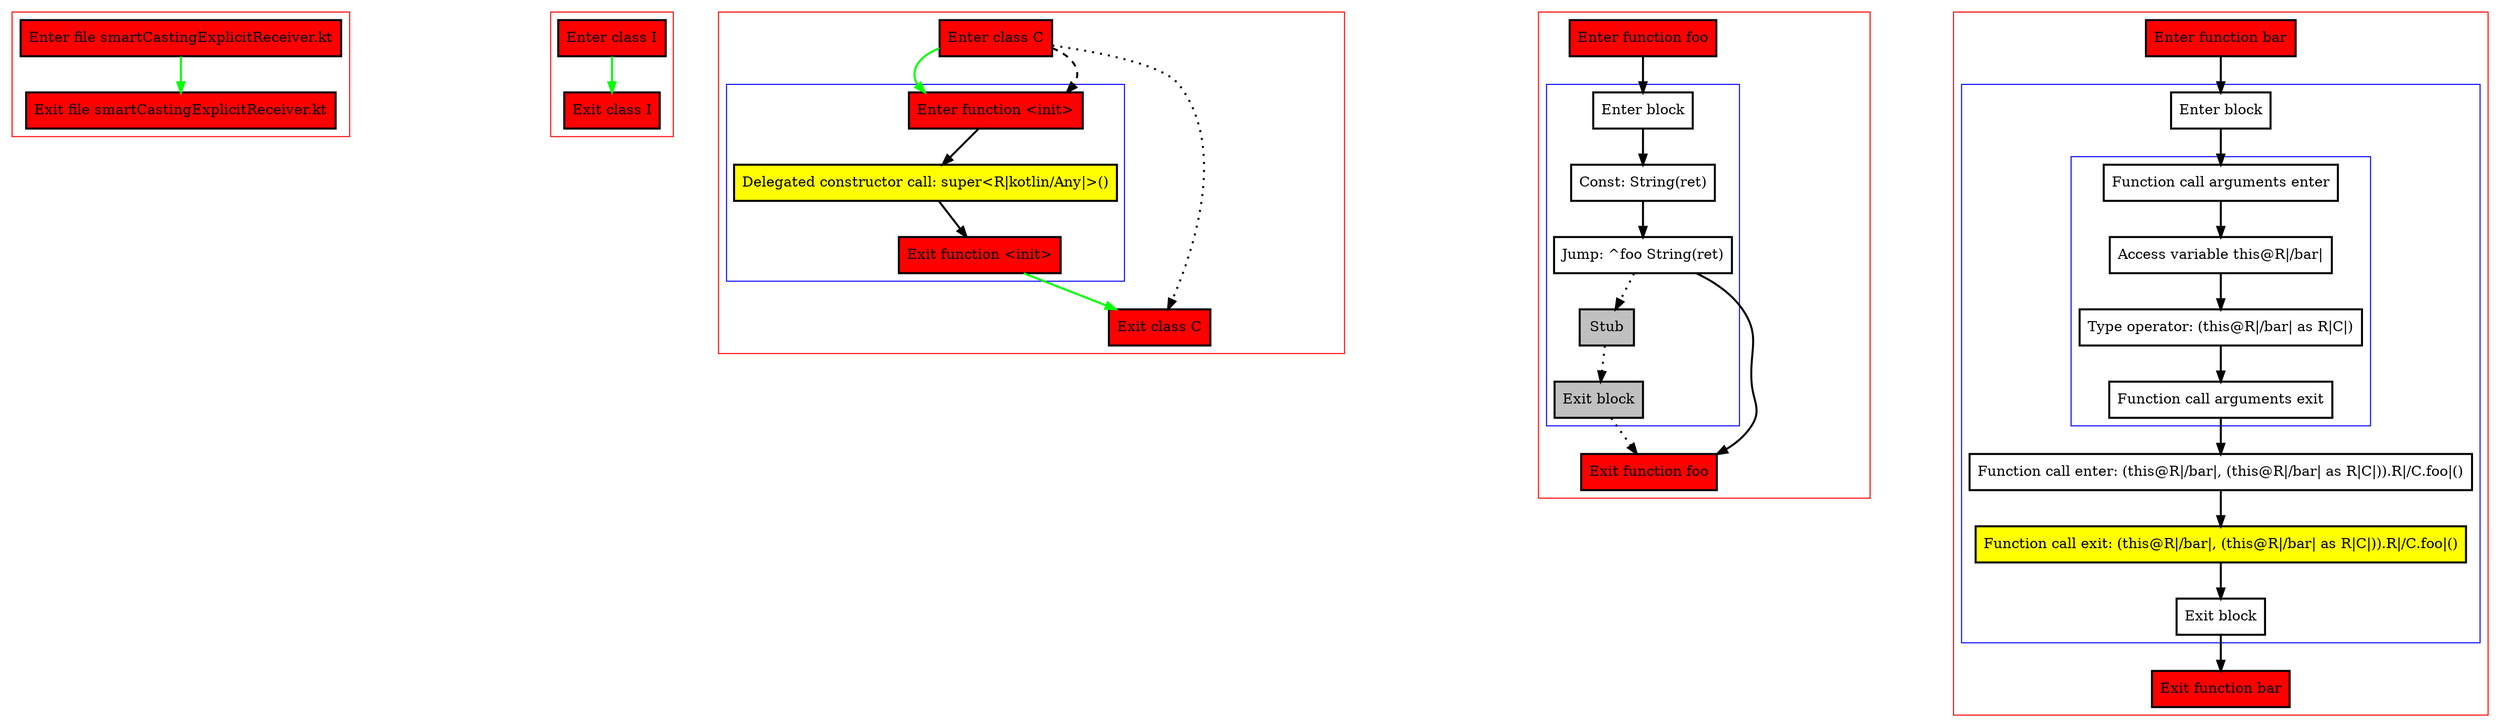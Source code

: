 digraph smartCastingExplicitReceiver_kt {
    graph [nodesep=3]
    node [shape=box penwidth=2]
    edge [penwidth=2]

    subgraph cluster_0 {
        color=red
        0 [label="Enter file smartCastingExplicitReceiver.kt" style="filled" fillcolor=red];
        1 [label="Exit file smartCastingExplicitReceiver.kt" style="filled" fillcolor=red];
    }
    0 -> {1} [color=green];

    subgraph cluster_1 {
        color=red
        2 [label="Enter class I" style="filled" fillcolor=red];
        3 [label="Exit class I" style="filled" fillcolor=red];
    }
    2 -> {3} [color=green];

    subgraph cluster_2 {
        color=red
        4 [label="Enter class C" style="filled" fillcolor=red];
        subgraph cluster_3 {
            color=blue
            5 [label="Enter function <init>" style="filled" fillcolor=red];
            6 [label="Delegated constructor call: super<R|kotlin/Any|>()" style="filled" fillcolor=yellow];
            7 [label="Exit function <init>" style="filled" fillcolor=red];
        }
        8 [label="Exit class C" style="filled" fillcolor=red];
    }
    4 -> {5} [color=green];
    4 -> {8} [style=dotted];
    4 -> {5} [style=dashed];
    5 -> {6};
    6 -> {7};
    7 -> {8} [color=green];

    subgraph cluster_4 {
        color=red
        9 [label="Enter function foo" style="filled" fillcolor=red];
        subgraph cluster_5 {
            color=blue
            10 [label="Enter block"];
            11 [label="Const: String(ret)"];
            12 [label="Jump: ^foo String(ret)"];
            13 [label="Stub" style="filled" fillcolor=gray];
            14 [label="Exit block" style="filled" fillcolor=gray];
        }
        15 [label="Exit function foo" style="filled" fillcolor=red];
    }
    9 -> {10};
    10 -> {11};
    11 -> {12};
    12 -> {15};
    12 -> {13} [style=dotted];
    13 -> {14} [style=dotted];
    14 -> {15} [style=dotted];

    subgraph cluster_6 {
        color=red
        16 [label="Enter function bar" style="filled" fillcolor=red];
        subgraph cluster_7 {
            color=blue
            17 [label="Enter block"];
            subgraph cluster_8 {
                color=blue
                18 [label="Function call arguments enter"];
                19 [label="Access variable this@R|/bar|"];
                20 [label="Type operator: (this@R|/bar| as R|C|)"];
                21 [label="Function call arguments exit"];
            }
            22 [label="Function call enter: (this@R|/bar|, (this@R|/bar| as R|C|)).R|/C.foo|()"];
            23 [label="Function call exit: (this@R|/bar|, (this@R|/bar| as R|C|)).R|/C.foo|()" style="filled" fillcolor=yellow];
            24 [label="Exit block"];
        }
        25 [label="Exit function bar" style="filled" fillcolor=red];
    }
    16 -> {17};
    17 -> {18};
    18 -> {19};
    19 -> {20};
    20 -> {21};
    21 -> {22};
    22 -> {23};
    23 -> {24};
    24 -> {25};

}
